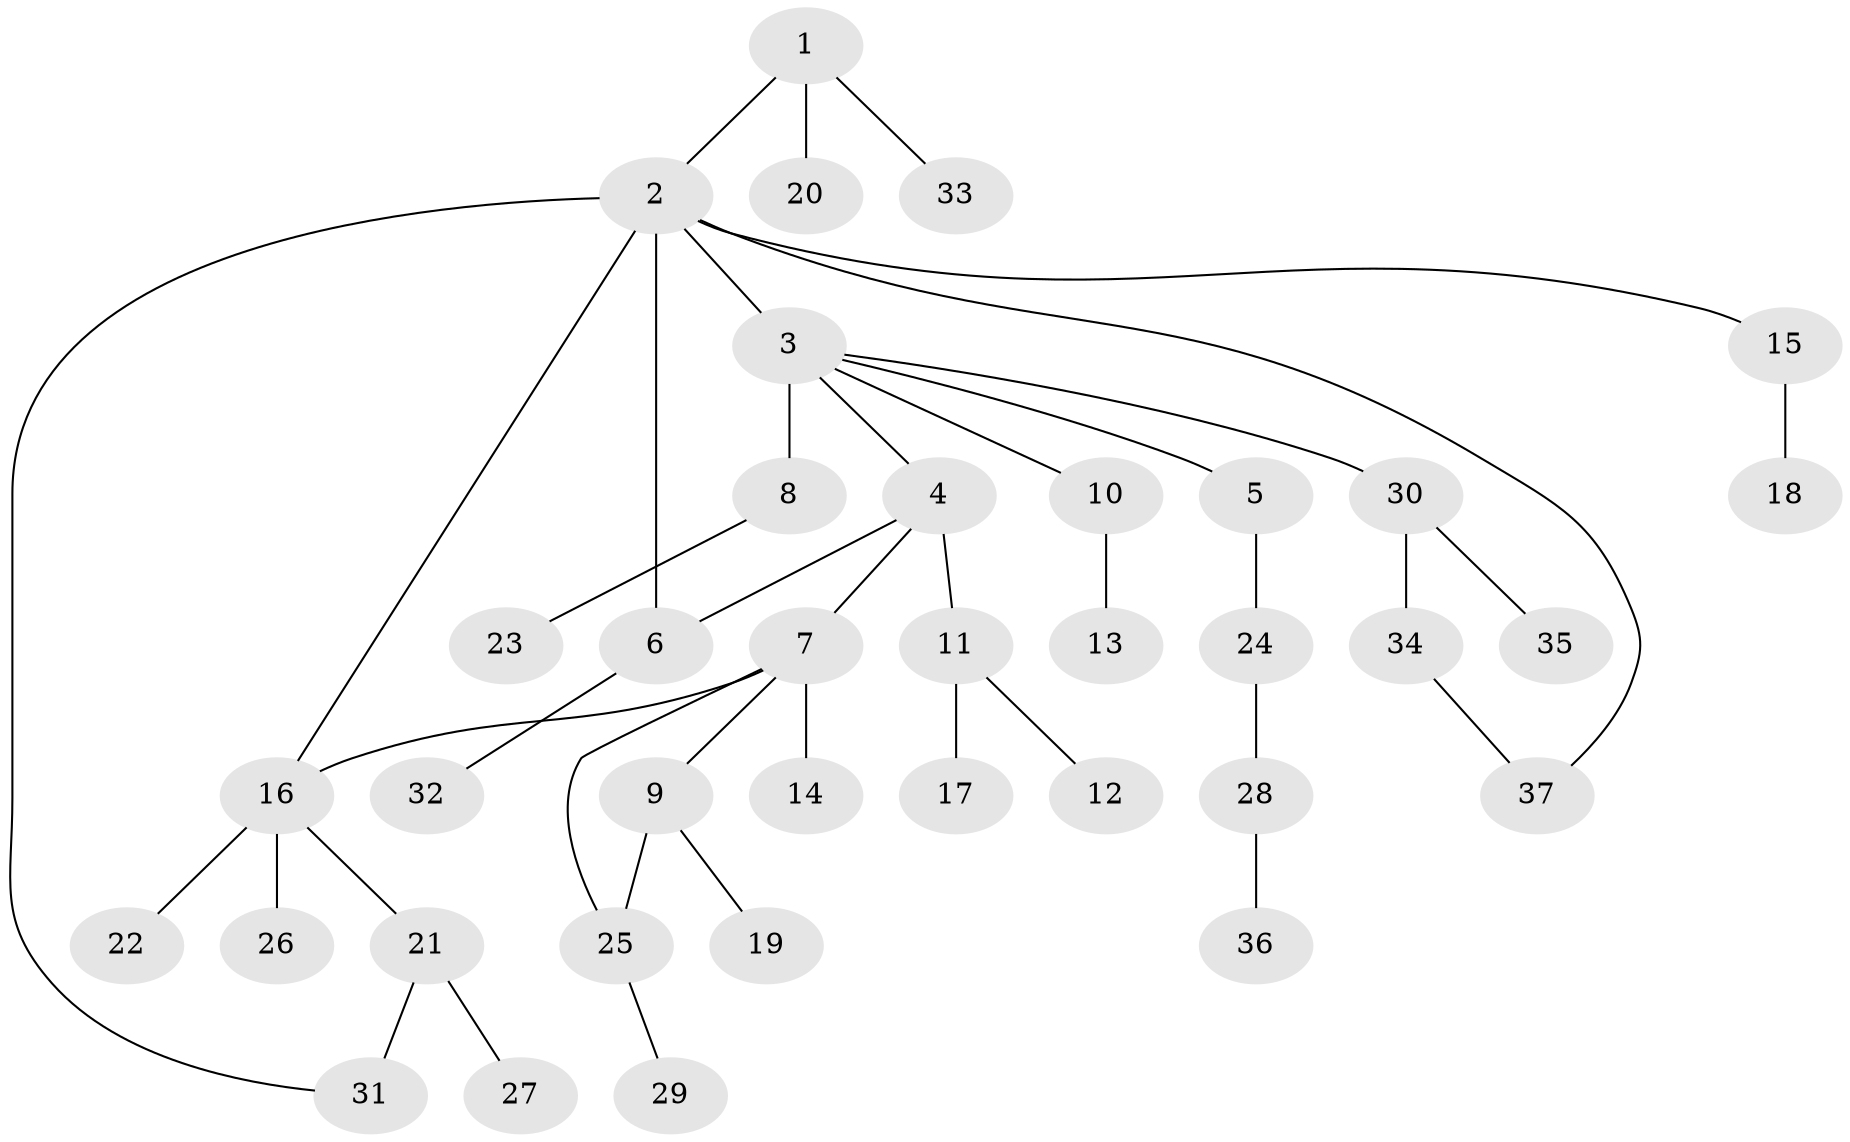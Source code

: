 // original degree distribution, {8: 0.01694915254237288, 13: 0.00847457627118644, 16: 0.00847457627118644, 6: 0.025423728813559324, 1: 0.6440677966101694, 5: 0.01694915254237288, 9: 0.00847457627118644, 2: 0.16101694915254236, 7: 0.01694915254237288, 4: 0.00847457627118644, 3: 0.0847457627118644}
// Generated by graph-tools (version 1.1) at 2025/50/03/04/25 22:50:43]
// undirected, 37 vertices, 41 edges
graph export_dot {
  node [color=gray90,style=filled];
  1;
  2;
  3;
  4;
  5;
  6;
  7;
  8;
  9;
  10;
  11;
  12;
  13;
  14;
  15;
  16;
  17;
  18;
  19;
  20;
  21;
  22;
  23;
  24;
  25;
  26;
  27;
  28;
  29;
  30;
  31;
  32;
  33;
  34;
  35;
  36;
  37;
  1 -- 2 [weight=1.0];
  1 -- 20 [weight=4.0];
  1 -- 33 [weight=1.0];
  2 -- 3 [weight=1.0];
  2 -- 6 [weight=6.0];
  2 -- 15 [weight=1.0];
  2 -- 16 [weight=1.0];
  2 -- 31 [weight=1.0];
  2 -- 37 [weight=1.0];
  3 -- 4 [weight=1.0];
  3 -- 5 [weight=1.0];
  3 -- 8 [weight=10.0];
  3 -- 10 [weight=1.0];
  3 -- 30 [weight=1.0];
  4 -- 6 [weight=1.0];
  4 -- 7 [weight=1.0];
  4 -- 11 [weight=1.0];
  5 -- 24 [weight=1.0];
  6 -- 32 [weight=1.0];
  7 -- 9 [weight=1.0];
  7 -- 14 [weight=4.0];
  7 -- 16 [weight=1.0];
  7 -- 25 [weight=1.0];
  8 -- 23 [weight=1.0];
  9 -- 19 [weight=1.0];
  9 -- 25 [weight=1.0];
  10 -- 13 [weight=4.0];
  11 -- 12 [weight=1.0];
  11 -- 17 [weight=3.0];
  15 -- 18 [weight=5.0];
  16 -- 21 [weight=1.0];
  16 -- 22 [weight=1.0];
  16 -- 26 [weight=1.0];
  21 -- 27 [weight=1.0];
  21 -- 31 [weight=3.0];
  24 -- 28 [weight=1.0];
  25 -- 29 [weight=1.0];
  28 -- 36 [weight=1.0];
  30 -- 34 [weight=1.0];
  30 -- 35 [weight=1.0];
  34 -- 37 [weight=1.0];
}
